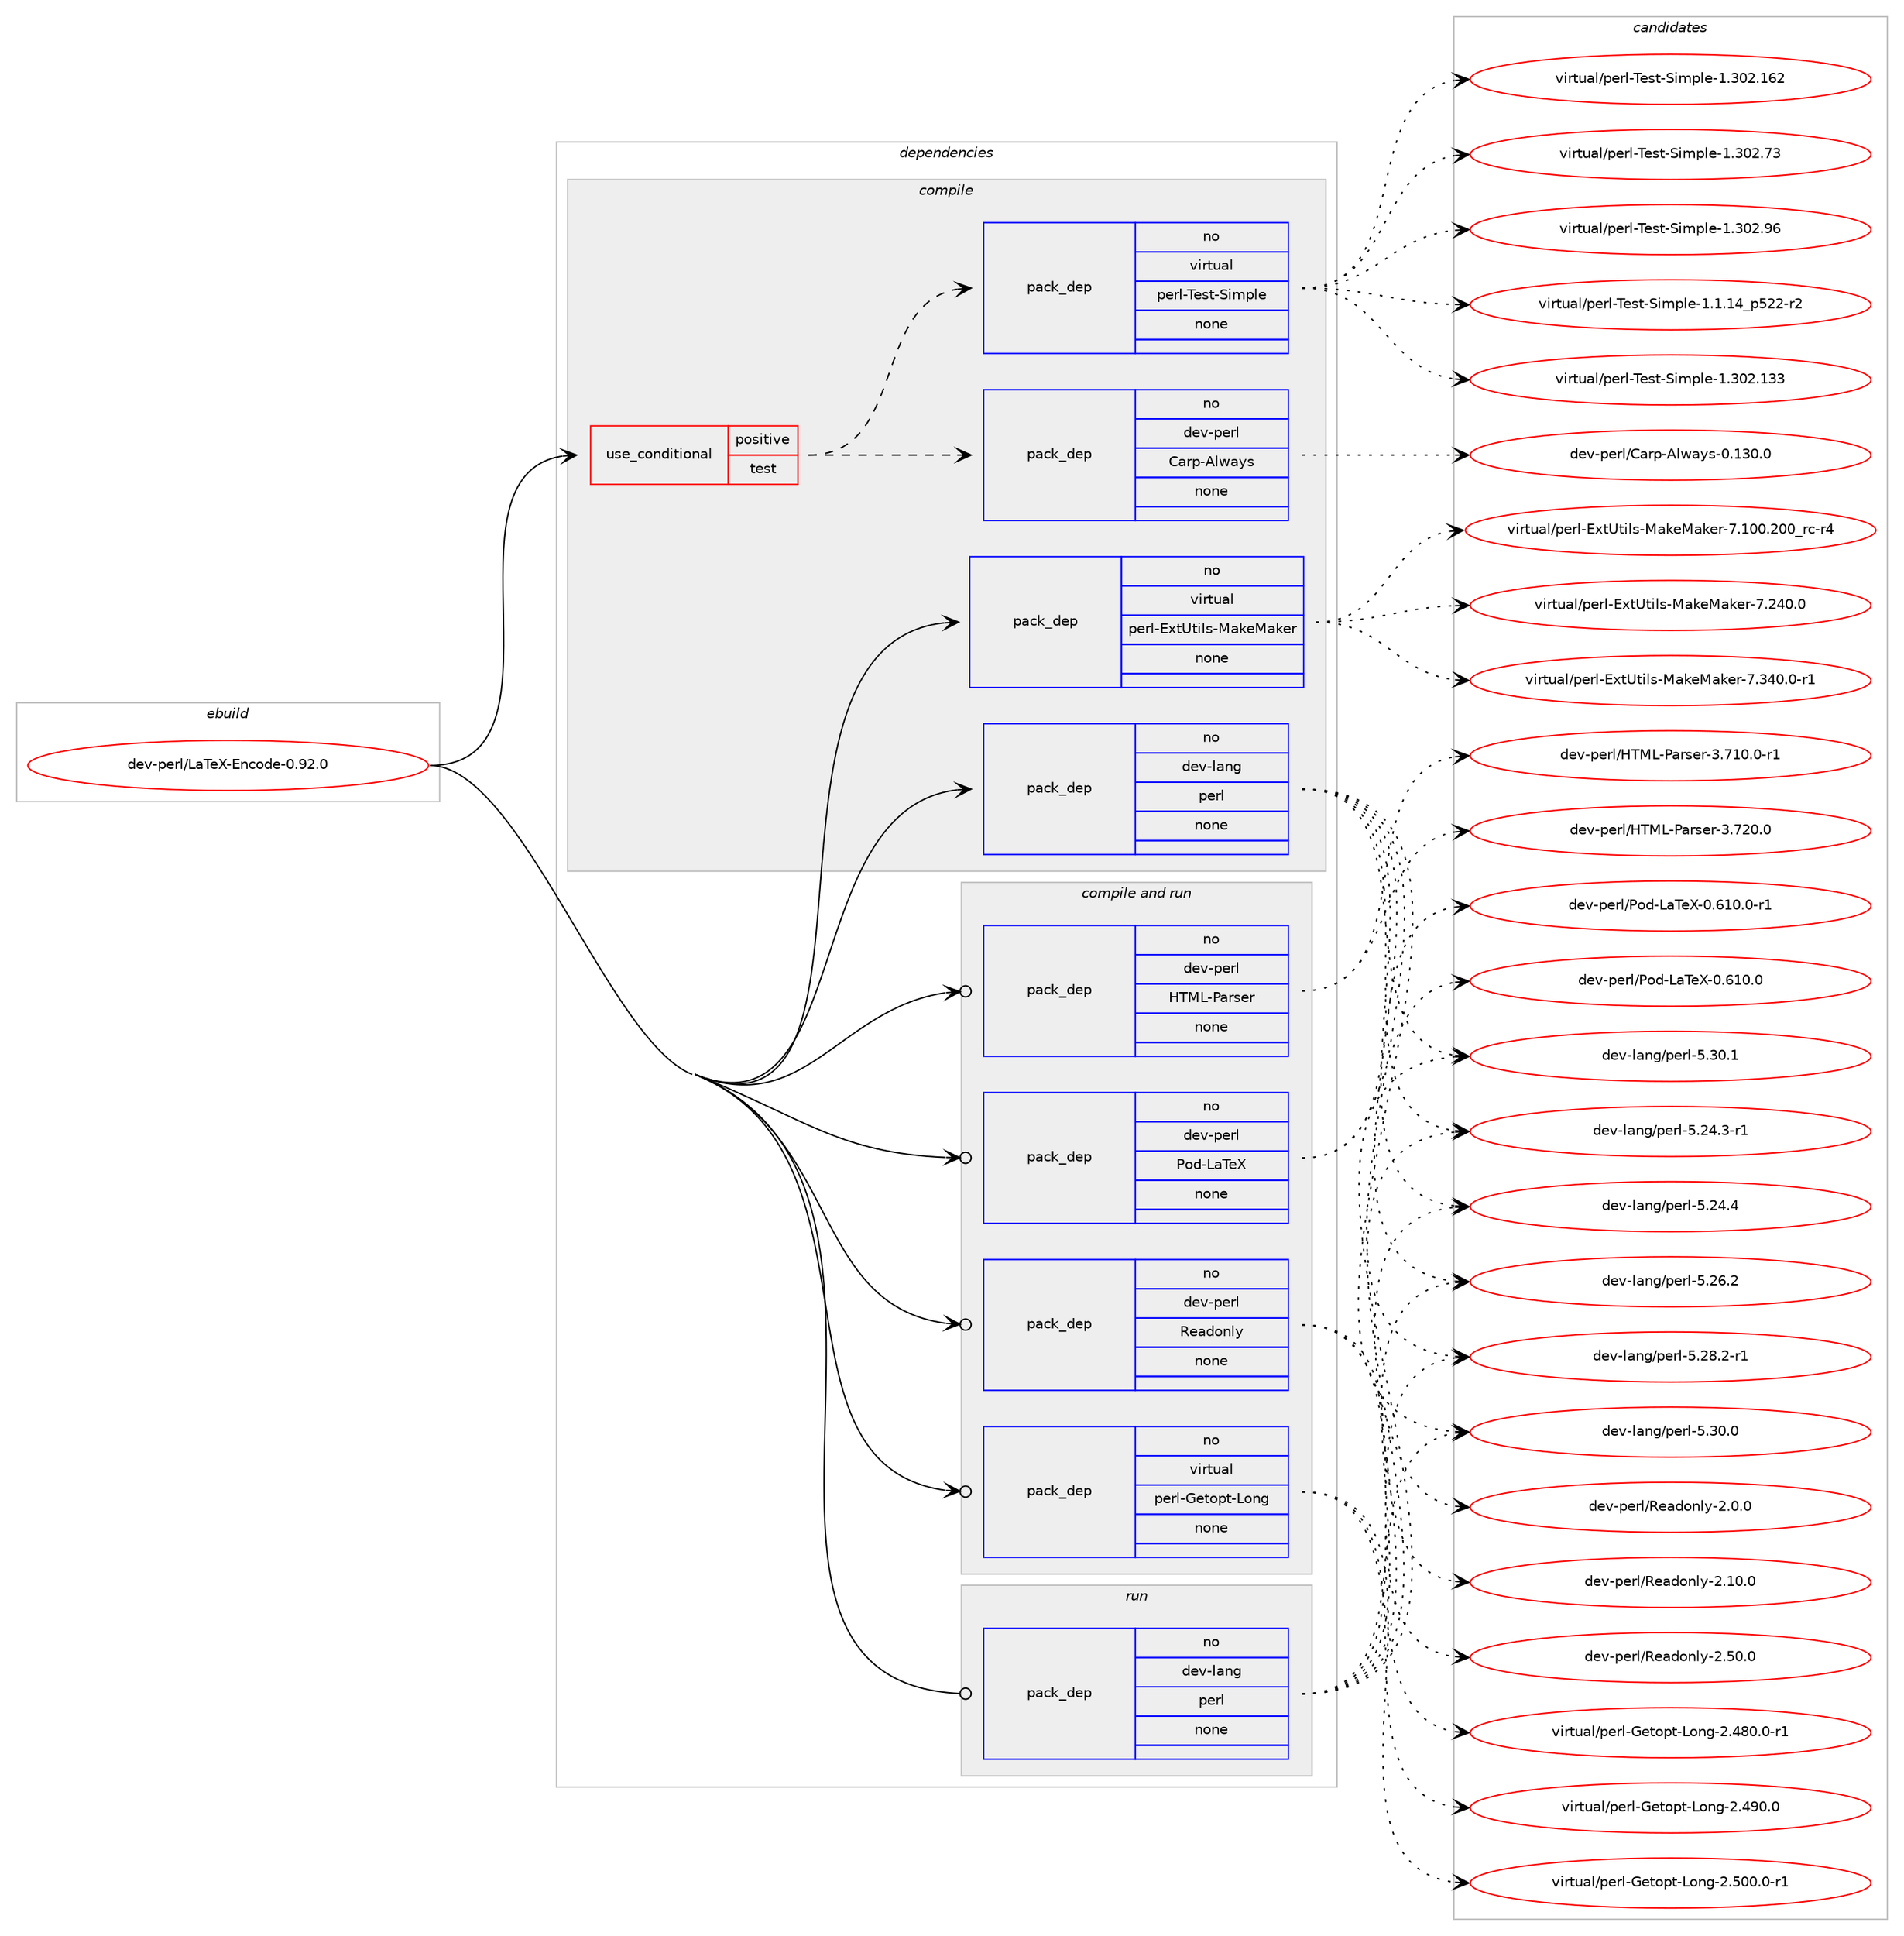 digraph prolog {

# *************
# Graph options
# *************

newrank=true;
concentrate=true;
compound=true;
graph [rankdir=LR,fontname=Helvetica,fontsize=10,ranksep=1.5];#, ranksep=2.5, nodesep=0.2];
edge  [arrowhead=vee];
node  [fontname=Helvetica,fontsize=10];

# **********
# The ebuild
# **********

subgraph cluster_leftcol {
color=gray;
rank=same;
label=<<i>ebuild</i>>;
id [label="dev-perl/LaTeX-Encode-0.92.0", color=red, width=4, href="../dev-perl/LaTeX-Encode-0.92.0.svg"];
}

# ****************
# The dependencies
# ****************

subgraph cluster_midcol {
color=gray;
label=<<i>dependencies</i>>;
subgraph cluster_compile {
fillcolor="#eeeeee";
style=filled;
label=<<i>compile</i>>;
subgraph cond133832 {
dependency579785 [label=<<TABLE BORDER="0" CELLBORDER="1" CELLSPACING="0" CELLPADDING="4"><TR><TD ROWSPAN="3" CELLPADDING="10">use_conditional</TD></TR><TR><TD>positive</TD></TR><TR><TD>test</TD></TR></TABLE>>, shape=none, color=red];
subgraph pack434301 {
dependency579786 [label=<<TABLE BORDER="0" CELLBORDER="1" CELLSPACING="0" CELLPADDING="4" WIDTH="220"><TR><TD ROWSPAN="6" CELLPADDING="30">pack_dep</TD></TR><TR><TD WIDTH="110">no</TD></TR><TR><TD>virtual</TD></TR><TR><TD>perl-Test-Simple</TD></TR><TR><TD>none</TD></TR><TR><TD></TD></TR></TABLE>>, shape=none, color=blue];
}
dependency579785:e -> dependency579786:w [weight=20,style="dashed",arrowhead="vee"];
subgraph pack434302 {
dependency579787 [label=<<TABLE BORDER="0" CELLBORDER="1" CELLSPACING="0" CELLPADDING="4" WIDTH="220"><TR><TD ROWSPAN="6" CELLPADDING="30">pack_dep</TD></TR><TR><TD WIDTH="110">no</TD></TR><TR><TD>dev-perl</TD></TR><TR><TD>Carp-Always</TD></TR><TR><TD>none</TD></TR><TR><TD></TD></TR></TABLE>>, shape=none, color=blue];
}
dependency579785:e -> dependency579787:w [weight=20,style="dashed",arrowhead="vee"];
}
id:e -> dependency579785:w [weight=20,style="solid",arrowhead="vee"];
subgraph pack434303 {
dependency579788 [label=<<TABLE BORDER="0" CELLBORDER="1" CELLSPACING="0" CELLPADDING="4" WIDTH="220"><TR><TD ROWSPAN="6" CELLPADDING="30">pack_dep</TD></TR><TR><TD WIDTH="110">no</TD></TR><TR><TD>dev-lang</TD></TR><TR><TD>perl</TD></TR><TR><TD>none</TD></TR><TR><TD></TD></TR></TABLE>>, shape=none, color=blue];
}
id:e -> dependency579788:w [weight=20,style="solid",arrowhead="vee"];
subgraph pack434304 {
dependency579789 [label=<<TABLE BORDER="0" CELLBORDER="1" CELLSPACING="0" CELLPADDING="4" WIDTH="220"><TR><TD ROWSPAN="6" CELLPADDING="30">pack_dep</TD></TR><TR><TD WIDTH="110">no</TD></TR><TR><TD>virtual</TD></TR><TR><TD>perl-ExtUtils-MakeMaker</TD></TR><TR><TD>none</TD></TR><TR><TD></TD></TR></TABLE>>, shape=none, color=blue];
}
id:e -> dependency579789:w [weight=20,style="solid",arrowhead="vee"];
}
subgraph cluster_compileandrun {
fillcolor="#eeeeee";
style=filled;
label=<<i>compile and run</i>>;
subgraph pack434305 {
dependency579790 [label=<<TABLE BORDER="0" CELLBORDER="1" CELLSPACING="0" CELLPADDING="4" WIDTH="220"><TR><TD ROWSPAN="6" CELLPADDING="30">pack_dep</TD></TR><TR><TD WIDTH="110">no</TD></TR><TR><TD>dev-perl</TD></TR><TR><TD>HTML-Parser</TD></TR><TR><TD>none</TD></TR><TR><TD></TD></TR></TABLE>>, shape=none, color=blue];
}
id:e -> dependency579790:w [weight=20,style="solid",arrowhead="odotvee"];
subgraph pack434306 {
dependency579791 [label=<<TABLE BORDER="0" CELLBORDER="1" CELLSPACING="0" CELLPADDING="4" WIDTH="220"><TR><TD ROWSPAN="6" CELLPADDING="30">pack_dep</TD></TR><TR><TD WIDTH="110">no</TD></TR><TR><TD>dev-perl</TD></TR><TR><TD>Pod-LaTeX</TD></TR><TR><TD>none</TD></TR><TR><TD></TD></TR></TABLE>>, shape=none, color=blue];
}
id:e -> dependency579791:w [weight=20,style="solid",arrowhead="odotvee"];
subgraph pack434307 {
dependency579792 [label=<<TABLE BORDER="0" CELLBORDER="1" CELLSPACING="0" CELLPADDING="4" WIDTH="220"><TR><TD ROWSPAN="6" CELLPADDING="30">pack_dep</TD></TR><TR><TD WIDTH="110">no</TD></TR><TR><TD>dev-perl</TD></TR><TR><TD>Readonly</TD></TR><TR><TD>none</TD></TR><TR><TD></TD></TR></TABLE>>, shape=none, color=blue];
}
id:e -> dependency579792:w [weight=20,style="solid",arrowhead="odotvee"];
subgraph pack434308 {
dependency579793 [label=<<TABLE BORDER="0" CELLBORDER="1" CELLSPACING="0" CELLPADDING="4" WIDTH="220"><TR><TD ROWSPAN="6" CELLPADDING="30">pack_dep</TD></TR><TR><TD WIDTH="110">no</TD></TR><TR><TD>virtual</TD></TR><TR><TD>perl-Getopt-Long</TD></TR><TR><TD>none</TD></TR><TR><TD></TD></TR></TABLE>>, shape=none, color=blue];
}
id:e -> dependency579793:w [weight=20,style="solid",arrowhead="odotvee"];
}
subgraph cluster_run {
fillcolor="#eeeeee";
style=filled;
label=<<i>run</i>>;
subgraph pack434309 {
dependency579794 [label=<<TABLE BORDER="0" CELLBORDER="1" CELLSPACING="0" CELLPADDING="4" WIDTH="220"><TR><TD ROWSPAN="6" CELLPADDING="30">pack_dep</TD></TR><TR><TD WIDTH="110">no</TD></TR><TR><TD>dev-lang</TD></TR><TR><TD>perl</TD></TR><TR><TD>none</TD></TR><TR><TD></TD></TR></TABLE>>, shape=none, color=blue];
}
id:e -> dependency579794:w [weight=20,style="solid",arrowhead="odot"];
}
}

# **************
# The candidates
# **************

subgraph cluster_choices {
rank=same;
color=gray;
label=<<i>candidates</i>>;

subgraph choice434301 {
color=black;
nodesep=1;
choice11810511411611797108471121011141084584101115116458310510911210810145494649464952951125350504511450 [label="virtual/perl-Test-Simple-1.1.14_p522-r2", color=red, width=4,href="../virtual/perl-Test-Simple-1.1.14_p522-r2.svg"];
choice11810511411611797108471121011141084584101115116458310510911210810145494651485046495151 [label="virtual/perl-Test-Simple-1.302.133", color=red, width=4,href="../virtual/perl-Test-Simple-1.302.133.svg"];
choice11810511411611797108471121011141084584101115116458310510911210810145494651485046495450 [label="virtual/perl-Test-Simple-1.302.162", color=red, width=4,href="../virtual/perl-Test-Simple-1.302.162.svg"];
choice118105114116117971084711210111410845841011151164583105109112108101454946514850465551 [label="virtual/perl-Test-Simple-1.302.73", color=red, width=4,href="../virtual/perl-Test-Simple-1.302.73.svg"];
choice118105114116117971084711210111410845841011151164583105109112108101454946514850465754 [label="virtual/perl-Test-Simple-1.302.96", color=red, width=4,href="../virtual/perl-Test-Simple-1.302.96.svg"];
dependency579786:e -> choice11810511411611797108471121011141084584101115116458310510911210810145494649464952951125350504511450:w [style=dotted,weight="100"];
dependency579786:e -> choice11810511411611797108471121011141084584101115116458310510911210810145494651485046495151:w [style=dotted,weight="100"];
dependency579786:e -> choice11810511411611797108471121011141084584101115116458310510911210810145494651485046495450:w [style=dotted,weight="100"];
dependency579786:e -> choice118105114116117971084711210111410845841011151164583105109112108101454946514850465551:w [style=dotted,weight="100"];
dependency579786:e -> choice118105114116117971084711210111410845841011151164583105109112108101454946514850465754:w [style=dotted,weight="100"];
}
subgraph choice434302 {
color=black;
nodesep=1;
choice100101118451121011141084767971141124565108119971211154548464951484648 [label="dev-perl/Carp-Always-0.130.0", color=red, width=4,href="../dev-perl/Carp-Always-0.130.0.svg"];
dependency579787:e -> choice100101118451121011141084767971141124565108119971211154548464951484648:w [style=dotted,weight="100"];
}
subgraph choice434303 {
color=black;
nodesep=1;
choice100101118451089711010347112101114108455346505246514511449 [label="dev-lang/perl-5.24.3-r1", color=red, width=4,href="../dev-lang/perl-5.24.3-r1.svg"];
choice10010111845108971101034711210111410845534650524652 [label="dev-lang/perl-5.24.4", color=red, width=4,href="../dev-lang/perl-5.24.4.svg"];
choice10010111845108971101034711210111410845534650544650 [label="dev-lang/perl-5.26.2", color=red, width=4,href="../dev-lang/perl-5.26.2.svg"];
choice100101118451089711010347112101114108455346505646504511449 [label="dev-lang/perl-5.28.2-r1", color=red, width=4,href="../dev-lang/perl-5.28.2-r1.svg"];
choice10010111845108971101034711210111410845534651484648 [label="dev-lang/perl-5.30.0", color=red, width=4,href="../dev-lang/perl-5.30.0.svg"];
choice10010111845108971101034711210111410845534651484649 [label="dev-lang/perl-5.30.1", color=red, width=4,href="../dev-lang/perl-5.30.1.svg"];
dependency579788:e -> choice100101118451089711010347112101114108455346505246514511449:w [style=dotted,weight="100"];
dependency579788:e -> choice10010111845108971101034711210111410845534650524652:w [style=dotted,weight="100"];
dependency579788:e -> choice10010111845108971101034711210111410845534650544650:w [style=dotted,weight="100"];
dependency579788:e -> choice100101118451089711010347112101114108455346505646504511449:w [style=dotted,weight="100"];
dependency579788:e -> choice10010111845108971101034711210111410845534651484648:w [style=dotted,weight="100"];
dependency579788:e -> choice10010111845108971101034711210111410845534651484649:w [style=dotted,weight="100"];
}
subgraph choice434304 {
color=black;
nodesep=1;
choice118105114116117971084711210111410845691201168511610510811545779710710177971071011144555464948484650484895114994511452 [label="virtual/perl-ExtUtils-MakeMaker-7.100.200_rc-r4", color=red, width=4,href="../virtual/perl-ExtUtils-MakeMaker-7.100.200_rc-r4.svg"];
choice118105114116117971084711210111410845691201168511610510811545779710710177971071011144555465052484648 [label="virtual/perl-ExtUtils-MakeMaker-7.240.0", color=red, width=4,href="../virtual/perl-ExtUtils-MakeMaker-7.240.0.svg"];
choice1181051141161179710847112101114108456912011685116105108115457797107101779710710111445554651524846484511449 [label="virtual/perl-ExtUtils-MakeMaker-7.340.0-r1", color=red, width=4,href="../virtual/perl-ExtUtils-MakeMaker-7.340.0-r1.svg"];
dependency579789:e -> choice118105114116117971084711210111410845691201168511610510811545779710710177971071011144555464948484650484895114994511452:w [style=dotted,weight="100"];
dependency579789:e -> choice118105114116117971084711210111410845691201168511610510811545779710710177971071011144555465052484648:w [style=dotted,weight="100"];
dependency579789:e -> choice1181051141161179710847112101114108456912011685116105108115457797107101779710710111445554651524846484511449:w [style=dotted,weight="100"];
}
subgraph choice434305 {
color=black;
nodesep=1;
choice10010111845112101114108477284777645809711411510111445514655494846484511449 [label="dev-perl/HTML-Parser-3.710.0-r1", color=red, width=4,href="../dev-perl/HTML-Parser-3.710.0-r1.svg"];
choice1001011184511210111410847728477764580971141151011144551465550484648 [label="dev-perl/HTML-Parser-3.720.0", color=red, width=4,href="../dev-perl/HTML-Parser-3.720.0.svg"];
dependency579790:e -> choice10010111845112101114108477284777645809711411510111445514655494846484511449:w [style=dotted,weight="100"];
dependency579790:e -> choice1001011184511210111410847728477764580971141151011144551465550484648:w [style=dotted,weight="100"];
}
subgraph choice434306 {
color=black;
nodesep=1;
choice10010111845112101114108478011110045769784101884548465449484648 [label="dev-perl/Pod-LaTeX-0.610.0", color=red, width=4,href="../dev-perl/Pod-LaTeX-0.610.0.svg"];
choice100101118451121011141084780111100457697841018845484654494846484511449 [label="dev-perl/Pod-LaTeX-0.610.0-r1", color=red, width=4,href="../dev-perl/Pod-LaTeX-0.610.0-r1.svg"];
dependency579791:e -> choice10010111845112101114108478011110045769784101884548465449484648:w [style=dotted,weight="100"];
dependency579791:e -> choice100101118451121011141084780111100457697841018845484654494846484511449:w [style=dotted,weight="100"];
}
subgraph choice434307 {
color=black;
nodesep=1;
choice10010111845112101114108478210197100111110108121455046484648 [label="dev-perl/Readonly-2.0.0", color=red, width=4,href="../dev-perl/Readonly-2.0.0.svg"];
choice1001011184511210111410847821019710011111010812145504649484648 [label="dev-perl/Readonly-2.10.0", color=red, width=4,href="../dev-perl/Readonly-2.10.0.svg"];
choice1001011184511210111410847821019710011111010812145504653484648 [label="dev-perl/Readonly-2.50.0", color=red, width=4,href="../dev-perl/Readonly-2.50.0.svg"];
dependency579792:e -> choice10010111845112101114108478210197100111110108121455046484648:w [style=dotted,weight="100"];
dependency579792:e -> choice1001011184511210111410847821019710011111010812145504649484648:w [style=dotted,weight="100"];
dependency579792:e -> choice1001011184511210111410847821019710011111010812145504653484648:w [style=dotted,weight="100"];
}
subgraph choice434308 {
color=black;
nodesep=1;
choice11810511411611797108471121011141084571101116111112116457611111010345504652564846484511449 [label="virtual/perl-Getopt-Long-2.480.0-r1", color=red, width=4,href="../virtual/perl-Getopt-Long-2.480.0-r1.svg"];
choice1181051141161179710847112101114108457110111611111211645761111101034550465257484648 [label="virtual/perl-Getopt-Long-2.490.0", color=red, width=4,href="../virtual/perl-Getopt-Long-2.490.0.svg"];
choice11810511411611797108471121011141084571101116111112116457611111010345504653484846484511449 [label="virtual/perl-Getopt-Long-2.500.0-r1", color=red, width=4,href="../virtual/perl-Getopt-Long-2.500.0-r1.svg"];
dependency579793:e -> choice11810511411611797108471121011141084571101116111112116457611111010345504652564846484511449:w [style=dotted,weight="100"];
dependency579793:e -> choice1181051141161179710847112101114108457110111611111211645761111101034550465257484648:w [style=dotted,weight="100"];
dependency579793:e -> choice11810511411611797108471121011141084571101116111112116457611111010345504653484846484511449:w [style=dotted,weight="100"];
}
subgraph choice434309 {
color=black;
nodesep=1;
choice100101118451089711010347112101114108455346505246514511449 [label="dev-lang/perl-5.24.3-r1", color=red, width=4,href="../dev-lang/perl-5.24.3-r1.svg"];
choice10010111845108971101034711210111410845534650524652 [label="dev-lang/perl-5.24.4", color=red, width=4,href="../dev-lang/perl-5.24.4.svg"];
choice10010111845108971101034711210111410845534650544650 [label="dev-lang/perl-5.26.2", color=red, width=4,href="../dev-lang/perl-5.26.2.svg"];
choice100101118451089711010347112101114108455346505646504511449 [label="dev-lang/perl-5.28.2-r1", color=red, width=4,href="../dev-lang/perl-5.28.2-r1.svg"];
choice10010111845108971101034711210111410845534651484648 [label="dev-lang/perl-5.30.0", color=red, width=4,href="../dev-lang/perl-5.30.0.svg"];
choice10010111845108971101034711210111410845534651484649 [label="dev-lang/perl-5.30.1", color=red, width=4,href="../dev-lang/perl-5.30.1.svg"];
dependency579794:e -> choice100101118451089711010347112101114108455346505246514511449:w [style=dotted,weight="100"];
dependency579794:e -> choice10010111845108971101034711210111410845534650524652:w [style=dotted,weight="100"];
dependency579794:e -> choice10010111845108971101034711210111410845534650544650:w [style=dotted,weight="100"];
dependency579794:e -> choice100101118451089711010347112101114108455346505646504511449:w [style=dotted,weight="100"];
dependency579794:e -> choice10010111845108971101034711210111410845534651484648:w [style=dotted,weight="100"];
dependency579794:e -> choice10010111845108971101034711210111410845534651484649:w [style=dotted,weight="100"];
}
}

}
